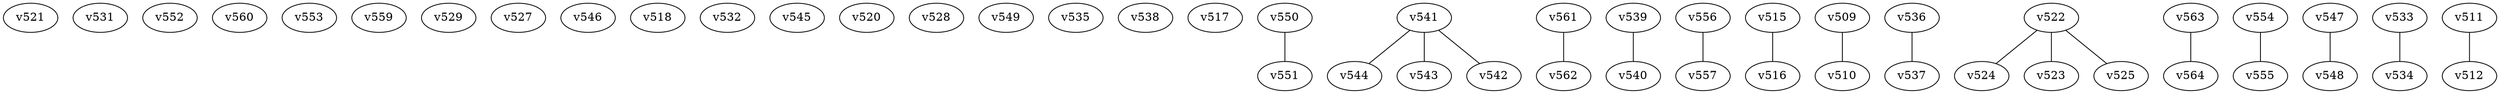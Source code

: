 graph InterferenceGraph {
    "v521";
    "v531";
    "v552";
    "v560";
    "v553";
    "v559";
    "v529";
    "v527";
    "v546";
    "v518";
    "v532";
    "v545";
    "v520";
    "v528";
    "v549";
    "v535";
    "v538";
    "v517";
    "v550" -- "v551";
    "v541" -- "v544";
    "v561" -- "v562";
    "v539" -- "v540";
    "v541" -- "v543";
    "v541" -- "v542";
    "v556" -- "v557";
    "v515" -- "v516";
    "v509" -- "v510";
    "v536" -- "v537";
    "v522" -- "v524";
    "v563" -- "v564";
    "v554" -- "v555";
    "v522" -- "v523";
    "v547" -- "v548";
    "v533" -- "v534";
    "v511" -- "v512";
    "v522" -- "v525";
}

